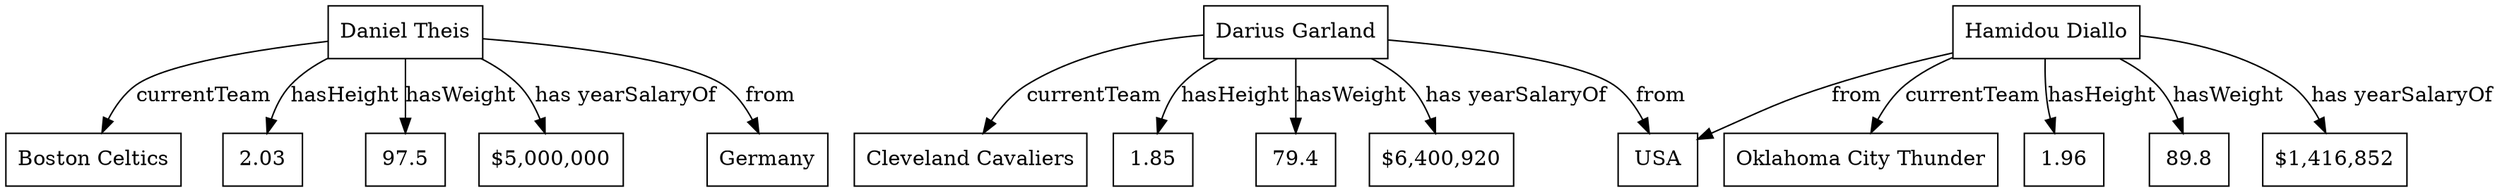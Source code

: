 digraph G {
    node [shape=box];

    "Daniel Theis" -> "Boston Celtics" [label="currentTeam"];
    "Daniel Theis" -> "2.03" [label="hasHeight"];
    "Daniel Theis" -> "97.5" [label="hasWeight"];
    "Daniel Theis" -> "$5,000,000" [label="has yearSalaryOf"];
    "Daniel Theis" -> "Germany" [label="from"];

    "Darius Garland" -> "Cleveland Cavaliers" [label="currentTeam"];
    "Darius Garland" -> "1.85" [label="hasHeight"];
    "Darius Garland" -> "79.4" [label="hasWeight"];
    "Darius Garland" -> "$6,400,920" [label="has yearSalaryOf"];
    "Darius Garland" -> "USA" [label="from"];

    "Hamidou Diallo" -> "Oklahoma City Thunder" [label="currentTeam"];
    "Hamidou Diallo" -> "1.96" [label="hasHeight"];
    "Hamidou Diallo" -> "89.8" [label="hasWeight"];
    "Hamidou Diallo" -> "$1,416,852" [label="has yearSalaryOf"];
    "Hamidou Diallo" -> "USA" [label="from"];

}